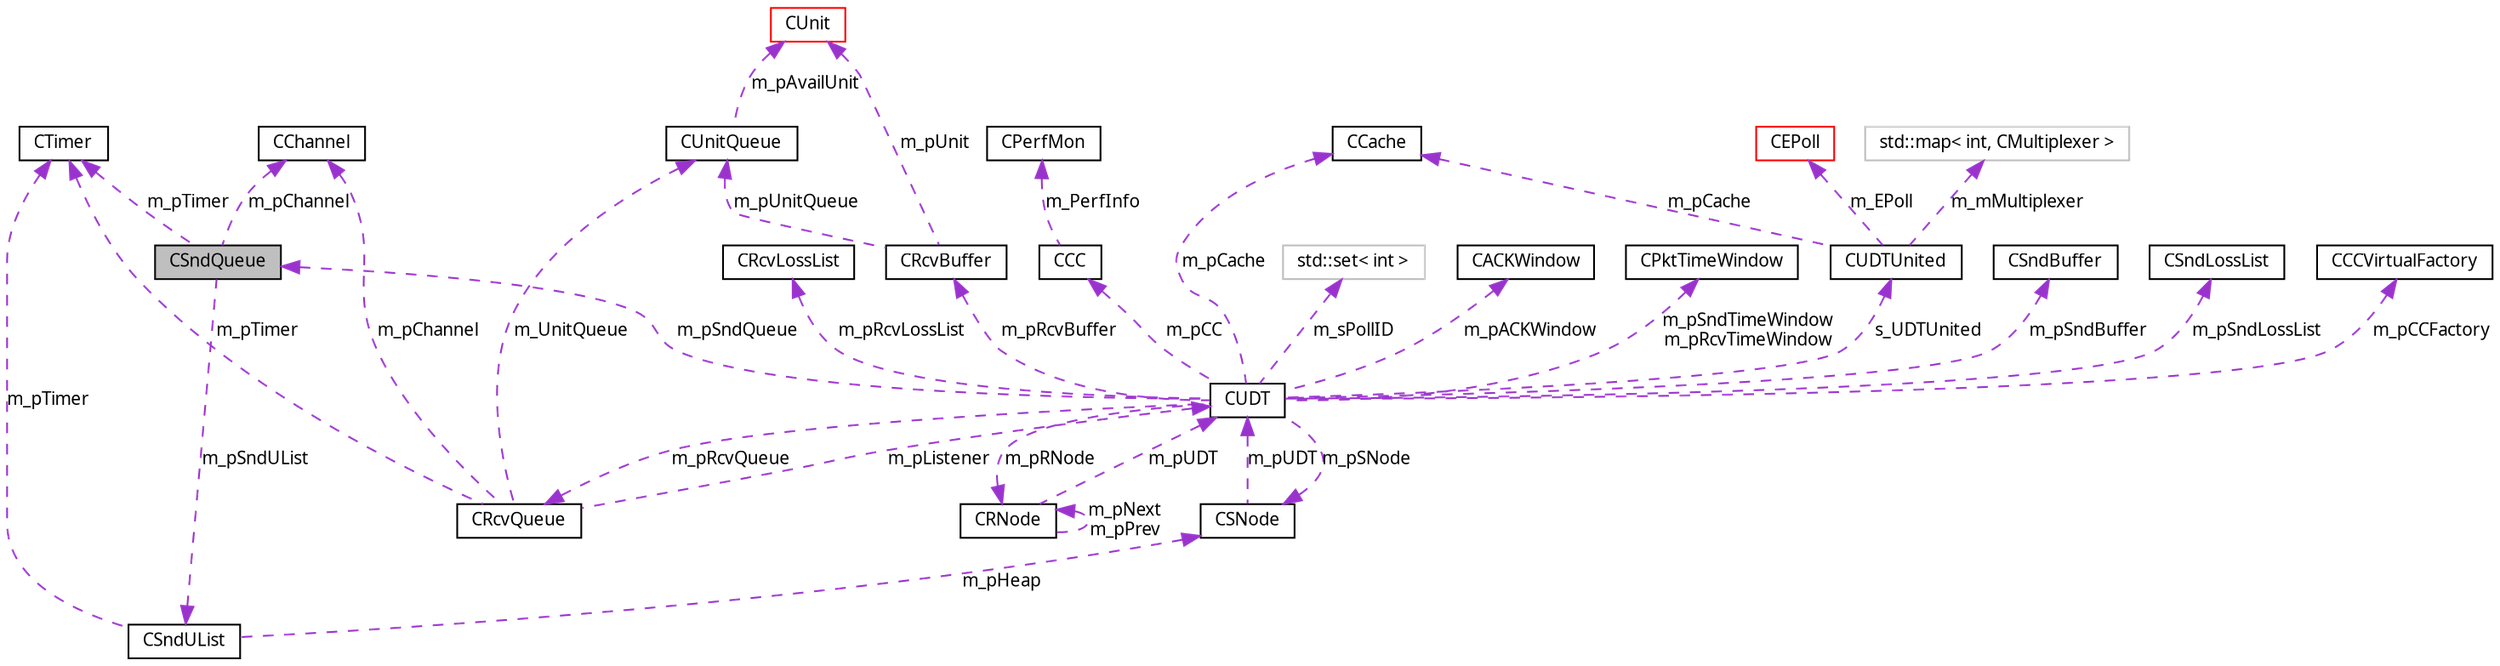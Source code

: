 digraph G
{
  bgcolor="transparent";
  edge [fontname="FreeSans.ttf",fontsize=10,labelfontname="FreeSans.ttf",labelfontsize=10];
  node [fontname="FreeSans.ttf",fontsize=10,shape=record];
  Node1 [label="CSndQueue",height=0.2,width=0.4,color="black", fillcolor="grey75", style="filled" fontcolor="black"];
  Node2 -> Node1 [dir=back,color="darkorchid3",fontsize=10,style="dashed",label="m_pTimer",fontname="FreeSans.ttf"];
  Node2 [label="CTimer",height=0.2,width=0.4,color="black",URL="$classCTimer.html"];
  Node3 -> Node1 [dir=back,color="darkorchid3",fontsize=10,style="dashed",label="m_pSndUList",fontname="FreeSans.ttf"];
  Node3 [label="CSndUList",height=0.2,width=0.4,color="black",URL="$classCSndUList.html"];
  Node2 -> Node3 [dir=back,color="darkorchid3",fontsize=10,style="dashed",label="m_pTimer",fontname="FreeSans.ttf"];
  Node4 -> Node3 [dir=back,color="darkorchid3",fontsize=10,style="dashed",label="m_pHeap",fontname="FreeSans.ttf"];
  Node4 [label="CSNode",height=0.2,width=0.4,color="black",URL="$structCSNode.html"];
  Node5 -> Node4 [dir=back,color="darkorchid3",fontsize=10,style="dashed",label="m_pUDT",fontname="FreeSans.ttf"];
  Node5 [label="CUDT",height=0.2,width=0.4,color="black",URL="$classCUDT.html"];
  Node6 -> Node5 [dir=back,color="darkorchid3",fontsize=10,style="dashed",label="m_sPollID",fontname="FreeSans.ttf"];
  Node6 [label="std::set\< int \>",height=0.2,width=0.4,color="grey75"];
  Node7 -> Node5 [dir=back,color="darkorchid3",fontsize=10,style="dashed",label="m_pACKWindow",fontname="FreeSans.ttf"];
  Node7 [label="CACKWindow",height=0.2,width=0.4,color="black",URL="$classCACKWindow.html"];
  Node8 -> Node5 [dir=back,color="darkorchid3",fontsize=10,style="dashed",label="m_pSndTimeWindow\nm_pRcvTimeWindow",fontname="FreeSans.ttf"];
  Node8 [label="CPktTimeWindow",height=0.2,width=0.4,color="black",URL="$classCPktTimeWindow.html"];
  Node9 -> Node5 [dir=back,color="darkorchid3",fontsize=10,style="dashed",label="m_pSndBuffer",fontname="FreeSans.ttf"];
  Node9 [label="CSndBuffer",height=0.2,width=0.4,color="black",URL="$classCSndBuffer.html"];
  Node10 -> Node5 [dir=back,color="darkorchid3",fontsize=10,style="dashed",label="m_pSndLossList",fontname="FreeSans.ttf"];
  Node10 [label="CSndLossList",height=0.2,width=0.4,color="black",URL="$classCSndLossList.html"];
  Node11 -> Node5 [dir=back,color="darkorchid3",fontsize=10,style="dashed",label="m_pCCFactory",fontname="FreeSans.ttf"];
  Node11 [label="CCCVirtualFactory",height=0.2,width=0.4,color="black",URL="$classCCCVirtualFactory.html"];
  Node12 -> Node5 [dir=back,color="darkorchid3",fontsize=10,style="dashed",label="m_pRcvBuffer",fontname="FreeSans.ttf"];
  Node12 [label="CRcvBuffer",height=0.2,width=0.4,color="black",URL="$classCRcvBuffer.html"];
  Node13 -> Node12 [dir=back,color="darkorchid3",fontsize=10,style="dashed",label="m_pUnit",fontname="FreeSans.ttf"];
  Node13 [label="CUnit",height=0.2,width=0.4,color="red",URL="$structCUnit.html"];
  Node14 -> Node12 [dir=back,color="darkorchid3",fontsize=10,style="dashed",label="m_pUnitQueue",fontname="FreeSans.ttf"];
  Node14 [label="CUnitQueue",height=0.2,width=0.4,color="black",URL="$classCUnitQueue.html"];
  Node13 -> Node14 [dir=back,color="darkorchid3",fontsize=10,style="dashed",label="m_pAvailUnit",fontname="FreeSans.ttf"];
  Node15 -> Node5 [dir=back,color="darkorchid3",fontsize=10,style="dashed",label="s_UDTUnited",fontname="FreeSans.ttf"];
  Node15 [label="CUDTUnited",height=0.2,width=0.4,color="black",URL="$classCUDTUnited.html"];
  Node16 -> Node15 [dir=back,color="darkorchid3",fontsize=10,style="dashed",label="m_mMultiplexer",fontname="FreeSans.ttf"];
  Node16 [label="std::map\< int, CMultiplexer \>",height=0.2,width=0.4,color="grey75"];
  Node17 -> Node15 [dir=back,color="darkorchid3",fontsize=10,style="dashed",label="m_EPoll",fontname="FreeSans.ttf"];
  Node17 [label="CEPoll",height=0.2,width=0.4,color="red",URL="$classCEPoll.html"];
  Node18 -> Node15 [dir=back,color="darkorchid3",fontsize=10,style="dashed",label="m_pCache",fontname="FreeSans.ttf"];
  Node18 [label="CCache",height=0.2,width=0.4,color="black",URL="$classCCache.html"];
  Node1 -> Node5 [dir=back,color="darkorchid3",fontsize=10,style="dashed",label="m_pSndQueue",fontname="FreeSans.ttf"];
  Node19 -> Node5 [dir=back,color="darkorchid3",fontsize=10,style="dashed",label="m_pRcvLossList",fontname="FreeSans.ttf"];
  Node19 [label="CRcvLossList",height=0.2,width=0.4,color="black",URL="$classCRcvLossList.html"];
  Node20 -> Node5 [dir=back,color="darkorchid3",fontsize=10,style="dashed",label="m_pRNode",fontname="FreeSans.ttf"];
  Node20 [label="CRNode",height=0.2,width=0.4,color="black",URL="$structCRNode.html"];
  Node5 -> Node20 [dir=back,color="darkorchid3",fontsize=10,style="dashed",label="m_pUDT",fontname="FreeSans.ttf"];
  Node20 -> Node20 [dir=back,color="darkorchid3",fontsize=10,style="dashed",label="m_pNext\nm_pPrev",fontname="FreeSans.ttf"];
  Node21 -> Node5 [dir=back,color="darkorchid3",fontsize=10,style="dashed",label="m_pRcvQueue",fontname="FreeSans.ttf"];
  Node21 [label="CRcvQueue",height=0.2,width=0.4,color="black",URL="$classCRcvQueue.html"];
  Node5 -> Node21 [dir=back,color="darkorchid3",fontsize=10,style="dashed",label="m_pListener",fontname="FreeSans.ttf"];
  Node2 -> Node21 [dir=back,color="darkorchid3",fontsize=10,style="dashed",label="m_pTimer",fontname="FreeSans.ttf"];
  Node14 -> Node21 [dir=back,color="darkorchid3",fontsize=10,style="dashed",label="m_UnitQueue",fontname="FreeSans.ttf"];
  Node22 -> Node21 [dir=back,color="darkorchid3",fontsize=10,style="dashed",label="m_pChannel",fontname="FreeSans.ttf"];
  Node22 [label="CChannel",height=0.2,width=0.4,color="black",URL="$classCChannel.html"];
  Node4 -> Node5 [dir=back,color="darkorchid3",fontsize=10,style="dashed",label="m_pSNode",fontname="FreeSans.ttf"];
  Node18 -> Node5 [dir=back,color="darkorchid3",fontsize=10,style="dashed",label="m_pCache",fontname="FreeSans.ttf"];
  Node23 -> Node5 [dir=back,color="darkorchid3",fontsize=10,style="dashed",label="m_pCC",fontname="FreeSans.ttf"];
  Node23 [label="CCC",height=0.2,width=0.4,color="black",URL="$classCCC.html"];
  Node24 -> Node23 [dir=back,color="darkorchid3",fontsize=10,style="dashed",label="m_PerfInfo",fontname="FreeSans.ttf"];
  Node24 [label="CPerfMon",height=0.2,width=0.4,color="black",URL="$structCPerfMon.html"];
  Node22 -> Node1 [dir=back,color="darkorchid3",fontsize=10,style="dashed",label="m_pChannel",fontname="FreeSans.ttf"];
}
